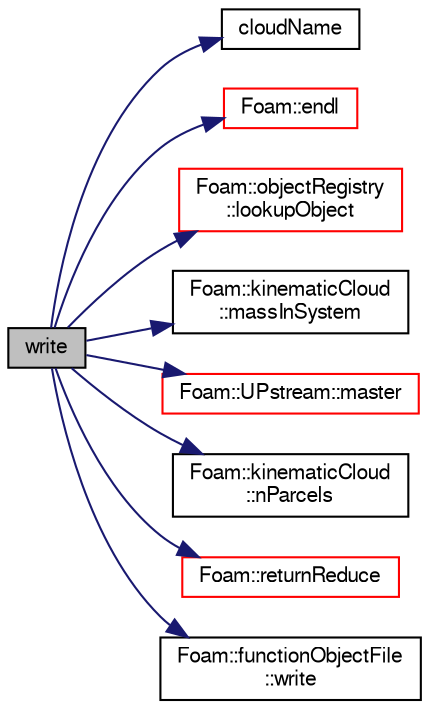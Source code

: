 digraph "write"
{
  bgcolor="transparent";
  edge [fontname="FreeSans",fontsize="10",labelfontname="FreeSans",labelfontsize="10"];
  node [fontname="FreeSans",fontsize="10",shape=record];
  rankdir="LR";
  Node1 [label="write",height=0.2,width=0.4,color="black", fillcolor="grey75", style="filled" fontcolor="black"];
  Node1 -> Node2 [color="midnightblue",fontsize="10",style="solid",fontname="FreeSans"];
  Node2 [label="cloudName",height=0.2,width=0.4,color="black",URL="$a04028.html#ab63504c243f7c2c08b67653dca54567e"];
  Node1 -> Node3 [color="midnightblue",fontsize="10",style="solid",fontname="FreeSans"];
  Node3 [label="Foam::endl",height=0.2,width=0.4,color="red",URL="$a10237.html#a2db8fe02a0d3909e9351bb4275b23ce4",tooltip="Add newline and flush stream. "];
  Node1 -> Node4 [color="midnightblue",fontsize="10",style="solid",fontname="FreeSans"];
  Node4 [label="Foam::objectRegistry\l::lookupObject",height=0.2,width=0.4,color="red",URL="$a01640.html#affcae20935bdf1726ec1f822228a2330",tooltip="Lookup and return the object of the given Type. "];
  Node1 -> Node5 [color="midnightblue",fontsize="10",style="solid",fontname="FreeSans"];
  Node5 [label="Foam::kinematicCloud\l::massInSystem",height=0.2,width=0.4,color="black",URL="$a01193.html#a57561ac05f76f647a199507a92fcea09",tooltip="Total mass in system. "];
  Node1 -> Node6 [color="midnightblue",fontsize="10",style="solid",fontname="FreeSans"];
  Node6 [label="Foam::UPstream::master",height=0.2,width=0.4,color="red",URL="$a02690.html#a36af549940a0aae3733774649594489f",tooltip="Am I the master process. "];
  Node1 -> Node7 [color="midnightblue",fontsize="10",style="solid",fontname="FreeSans"];
  Node7 [label="Foam::kinematicCloud\l::nParcels",height=0.2,width=0.4,color="black",URL="$a01193.html#a5bf9a4bfd53c749b13411a0c9821703f",tooltip="Number of parcels. "];
  Node1 -> Node8 [color="midnightblue",fontsize="10",style="solid",fontname="FreeSans"];
  Node8 [label="Foam::returnReduce",height=0.2,width=0.4,color="red",URL="$a10237.html#a8d528a67d2a9c6fe4fb94bc86872624b"];
  Node1 -> Node9 [color="midnightblue",fontsize="10",style="solid",fontname="FreeSans"];
  Node9 [label="Foam::functionObjectFile\l::write",height=0.2,width=0.4,color="black",URL="$a00843.html#aac759501cf6c7895a70eecbef0226ae1",tooltip="Write function. "];
}
